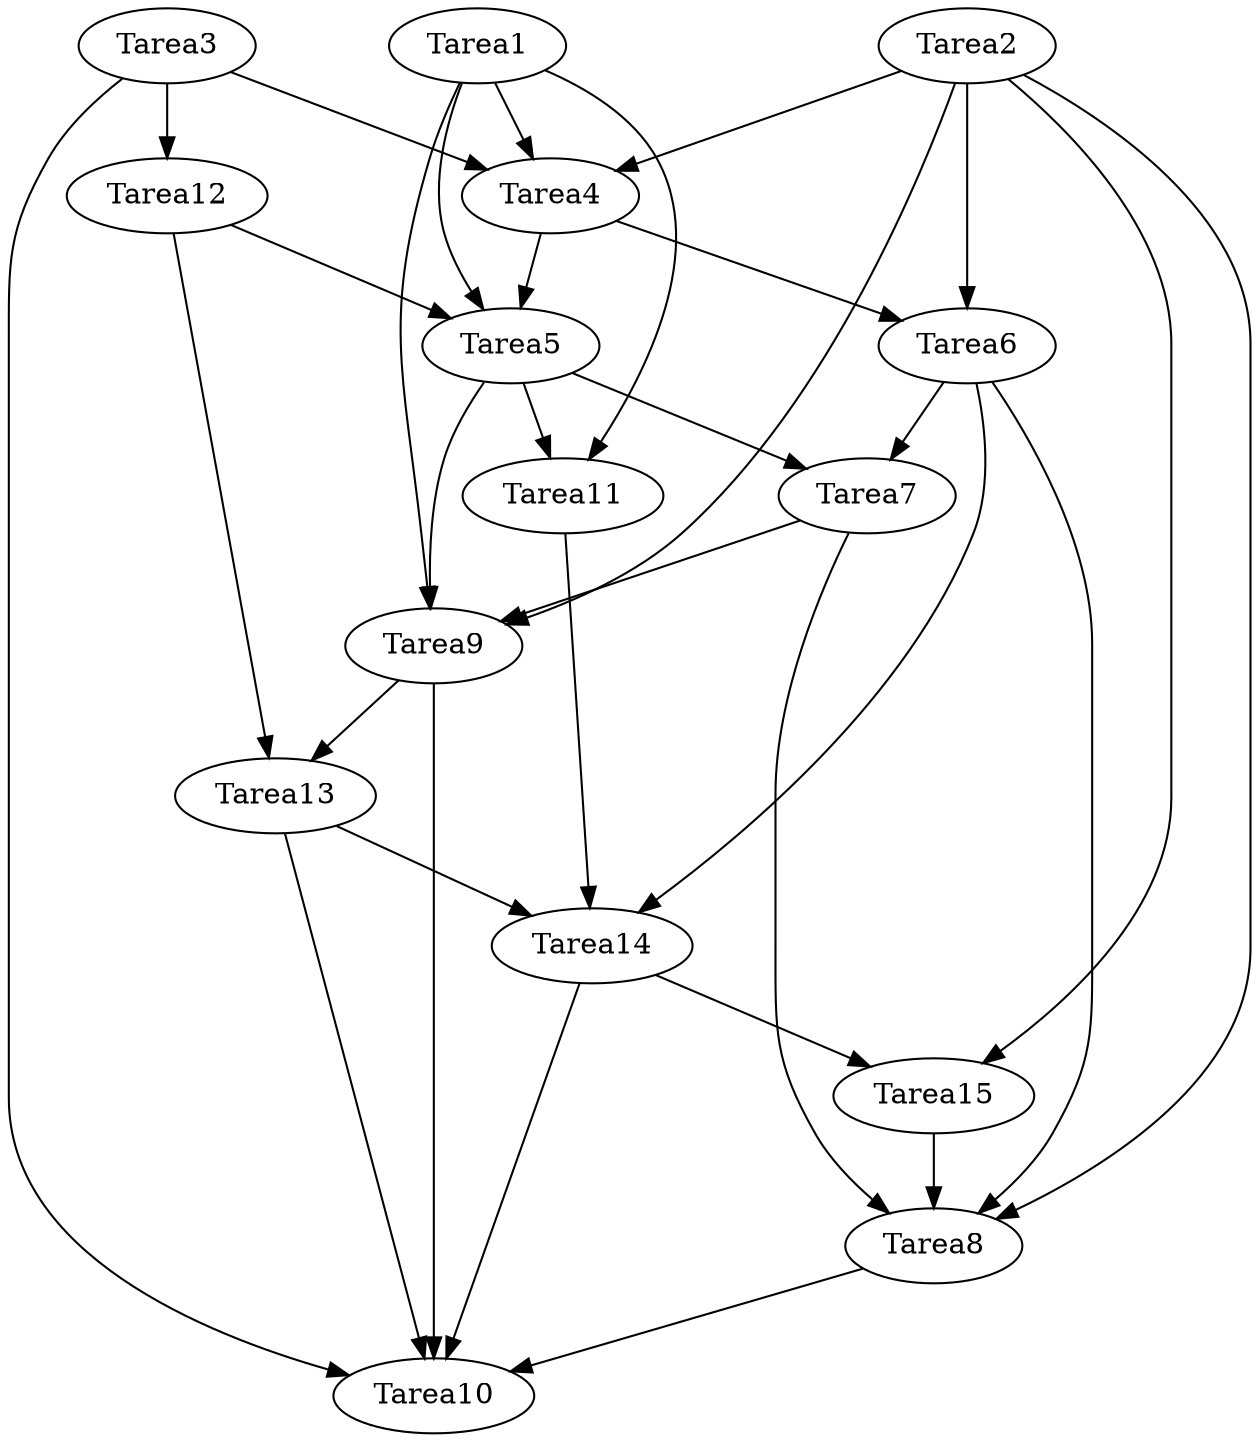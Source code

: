 strict digraph G {
  1 [ color="black" label="Tarea1" ];
  2 [ color="black" label="Tarea2" ];
  3 [ color="black" label="Tarea3" ];
  4 [ color="black" label="Tarea4" ];
  5 [ color="black" label="Tarea5" ];
  6 [ color="black" label="Tarea6" ];
  7 [ color="black" label="Tarea7" ];
  8 [ color="black" label="Tarea8" ];
  9 [ color="black" label="Tarea9" ];
  10 [ color="black" label="Tarea10" ];
  11 [ color="black" label="Tarea11" ];
  12 [ color="black" label="Tarea12" ];
  13 [ color="black" label="Tarea13" ];
  14 [ color="black" label="Tarea14" ];
  15 [ color="black" label="Tarea15" ];
  1 -> 4 [ color="black" ];
  1 -> 5 [ color="black" ];
  1 -> 9 [ color="black" ];
  2 -> 4 [ color="black" ];
  2 -> 6 [ color="black" ];
  2 -> 8 [ color="black" ];
  2 -> 9 [ color="black" ];
  3 -> 4 [ color="black" ];
  3 -> 10 [ color="black" ];
  4 -> 5 [ color="black" ];
  4 -> 6 [ color="black" ];
  5 -> 7 [ color="black" ];
  5 -> 9 [ color="black" ];
  6 -> 7 [ color="black" ];
  6 -> 8 [ color="black" ];
  7 -> 8 [ color="black" ];
  7 -> 9 [ color="black" ];
  8 -> 10 [ color="black" ];
  9 -> 10 [ color="black" ];
  1 -> 11 [ color="black" ];
  12 -> 13 [ color="black" ];
  13 -> 14 [ color="black" ];
  14 -> 15 [ color="black" ];
  15 -> 8 [ color="black" ];
  11 -> 14 [ color="black" ];
  12 -> 5 [ color="black" ];
  9 -> 13 [ color="black" ];
  13 -> 10 [ color="black" ];
  14 -> 10 [ color="black" ];
  2 -> 15 [ color="black" ];
  5 -> 11 [ color="black" ];
  3 -> 12 [ color="black" ];
  6 -> 14 [ color="black" ];
}
